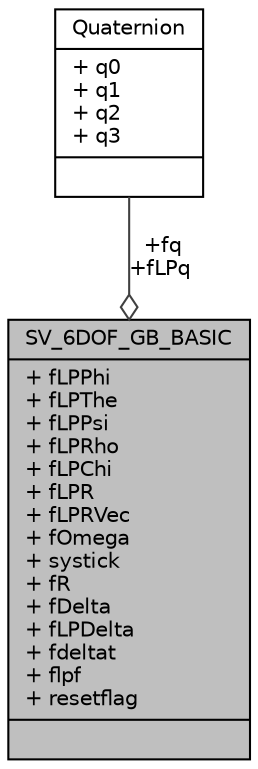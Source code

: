 digraph "SV_6DOF_GB_BASIC"
{
  edge [fontname="Helvetica",fontsize="10",labelfontname="Helvetica",labelfontsize="10"];
  node [fontname="Helvetica",fontsize="10",shape=record];
  Node1 [label="{SV_6DOF_GB_BASIC\n|+ fLPPhi\l+ fLPThe\l+ fLPPsi\l+ fLPRho\l+ fLPChi\l+ fLPR\l+ fLPRVec\l+ fOmega\l+ systick\l+ fR\l+ fDelta\l+ fLPDelta\l+ fdeltat\l+ flpf\l+ resetflag\l|}",height=0.2,width=0.4,color="black", fillcolor="grey75", style="filled", fontcolor="black"];
  Node2 -> Node1 [color="grey25",fontsize="10",style="solid",label=" +fq\n+fLPq" ,arrowhead="odiamond",fontname="Helvetica"];
  Node2 [label="{Quaternion\n|+ q0\l+ q1\l+ q2\l+ q3\l|}",height=0.2,width=0.4,color="black", fillcolor="white", style="filled",URL="$struct_quaternion.html",tooltip="quaternion structure definition "];
}
